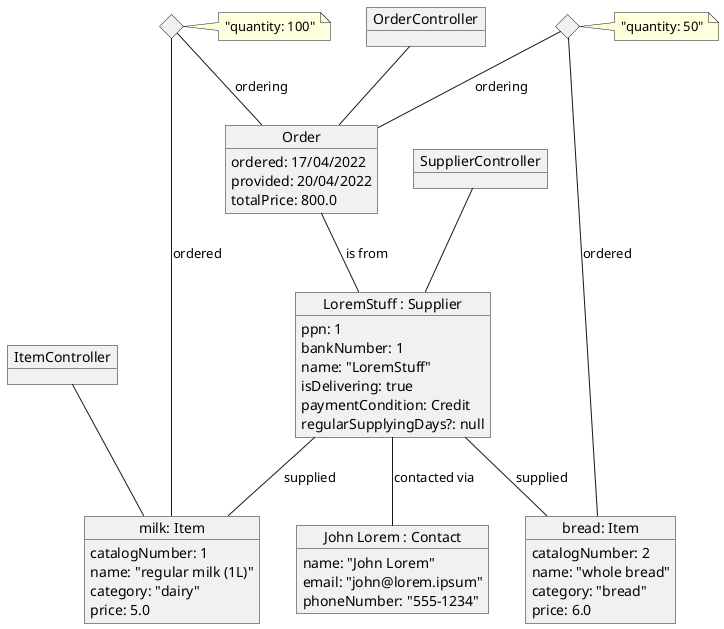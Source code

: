 @startuml
	object "LoremStuff : Supplier" as Supplier {
		ppn: 1
		bankNumber: 1
		name: "LoremStuff"
		isDelivering: true
		paymentCondition: Credit
		regularSupplyingDays?: null
	}
	
	object "John Lorem : Contact" as Contact {
		name: "John Lorem"
		email: "john@lorem.ipsum"
		phoneNumber: "555-1234"
	}
	
	object Order {
		ordered: 17/04/2022
		provided: 20/04/2022
		totalPrice: 800.0
	}
	
	
	object "milk: Item" as Item {
		catalogNumber: 1
		name: "regular milk (1L)"
		category: "dairy"
		price: 5.0
	}
	
	object "bread: Item" as Item2 {
		catalogNumber: 2
		name: "whole bread"
		category: "bread"
		price: 6.0
	}
	
	Supplier -- Contact: "contacted via"
	
	
	diamond ItemOrder
	note right of	ItemOrder: "quantity: 100"
	
	
	diamond ItemOrder2
	note right of	ItemOrder2: "quantity: 50"
	
	ItemOrder -- Item: ordered
	ItemOrder -- Order: ordering
	
	ItemOrder2 -- Item2: ordered
	ItemOrder2 -- Order: ordering
	
	Supplier -- Item: supplied
	Supplier -- Item2: supplied
	
	Order -- Supplier: "is from"

    object SupplierController {
	
	}
	
	object OrderController {
	
	}
	
	object ItemController {
	
	}
	
	SupplierController -- Supplier
	ItemController -- Item
	OrderController -- Order


@enduml
